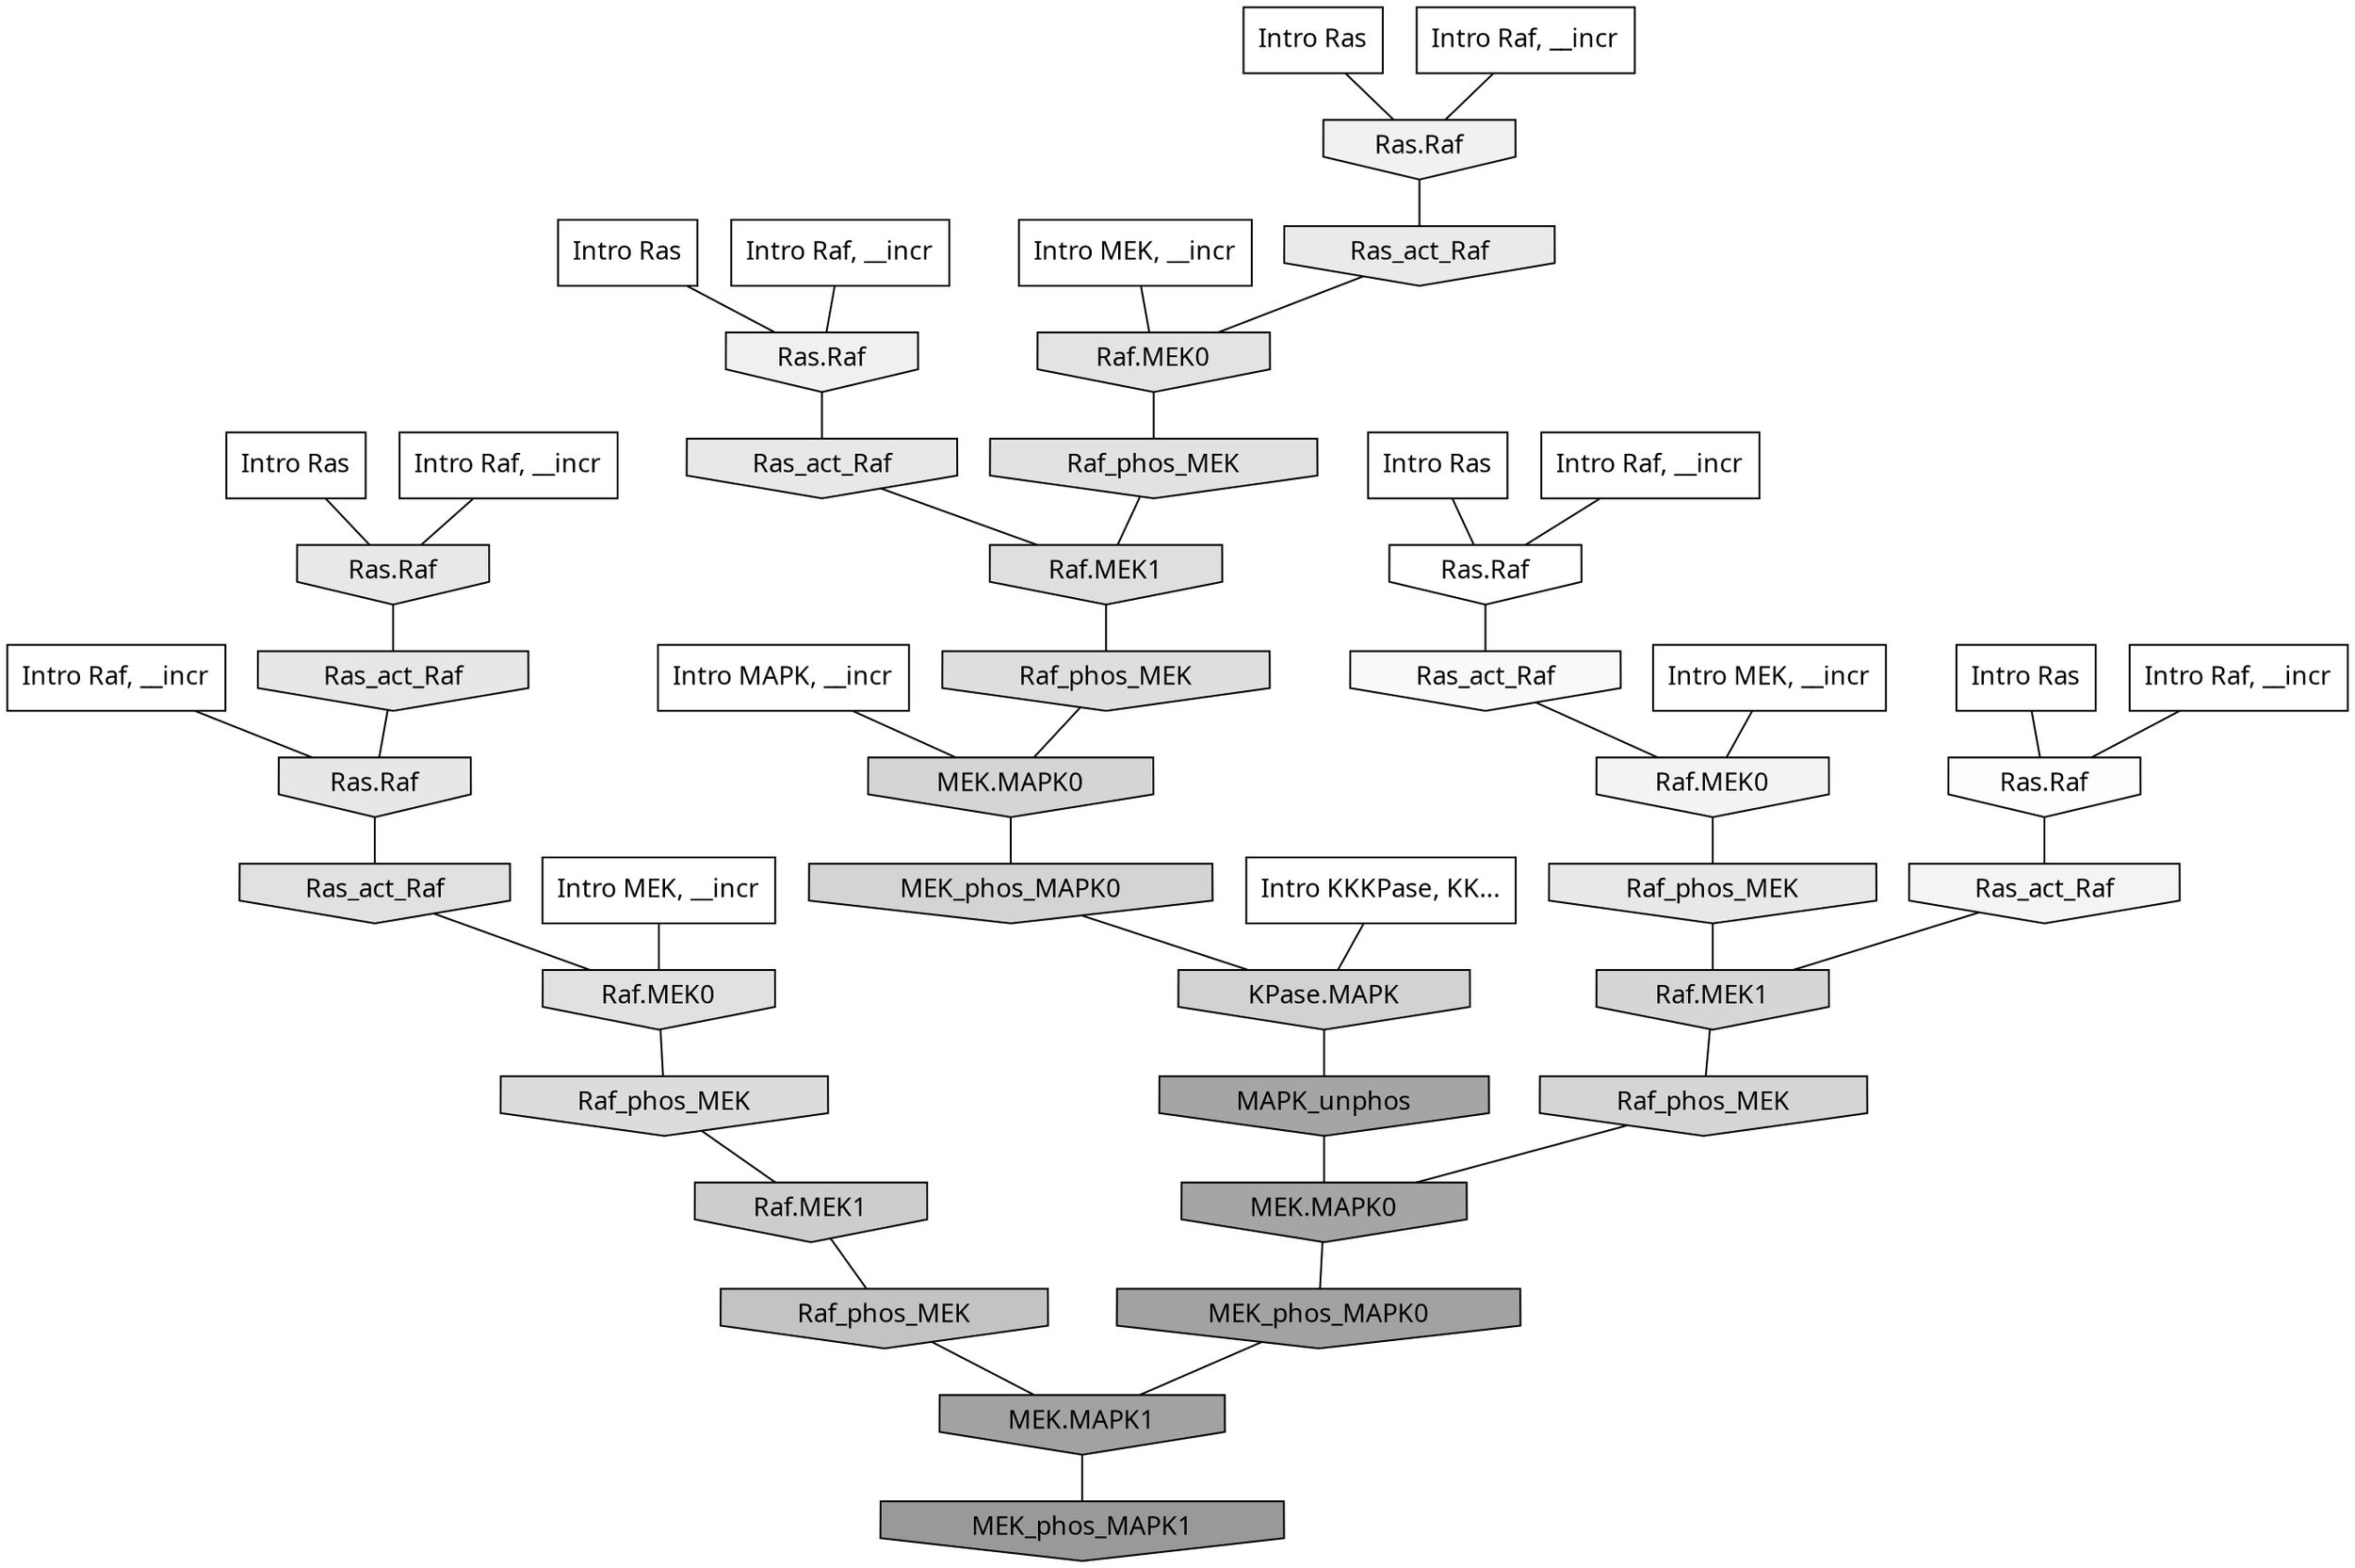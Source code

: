 digraph G{
  rankdir="TB";
  ranksep=0.30;
  node [fontname="CMU Serif"];
  edge [fontname="CMU Serif"];
  
  2 [label="Intro Ras", shape=rectangle, style=filled, fillcolor="0.000 0.000 1.000"]
  
  3 [label="Intro Ras", shape=rectangle, style=filled, fillcolor="0.000 0.000 1.000"]
  
  8 [label="Intro Ras", shape=rectangle, style=filled, fillcolor="0.000 0.000 1.000"]
  
  52 [label="Intro Ras", shape=rectangle, style=filled, fillcolor="0.000 0.000 1.000"]
  
  67 [label="Intro Ras", shape=rectangle, style=filled, fillcolor="0.000 0.000 1.000"]
  
  139 [label="Intro Raf, __incr", shape=rectangle, style=filled, fillcolor="0.000 0.000 1.000"]
  
  364 [label="Intro Raf, __incr", shape=rectangle, style=filled, fillcolor="0.000 0.000 1.000"]
  
  550 [label="Intro Raf, __incr", shape=rectangle, style=filled, fillcolor="0.000 0.000 1.000"]
  
  600 [label="Intro Raf, __incr", shape=rectangle, style=filled, fillcolor="0.000 0.000 1.000"]
  
  800 [label="Intro Raf, __incr", shape=rectangle, style=filled, fillcolor="0.000 0.000 1.000"]
  
  916 [label="Intro Raf, __incr", shape=rectangle, style=filled, fillcolor="0.000 0.000 1.000"]
  
  1123 [label="Intro MEK, __incr", shape=rectangle, style=filled, fillcolor="0.000 0.000 1.000"]
  
  1142 [label="Intro MEK, __incr", shape=rectangle, style=filled, fillcolor="0.000 0.000 1.000"]
  
  1377 [label="Intro MEK, __incr", shape=rectangle, style=filled, fillcolor="0.000 0.000 1.000"]
  
  2495 [label="Intro MAPK, __incr", shape=rectangle, style=filled, fillcolor="0.000 0.000 1.000"]
  
  3185 [label="Intro KKKPase, KK...", shape=rectangle, style=filled, fillcolor="0.000 0.000 1.000"]
  
  3322 [label="Ras.Raf", shape=invhouse, style=filled, fillcolor="0.000 0.000 0.999"]
  
  3382 [label="Ras.Raf", shape=invhouse, style=filled, fillcolor="0.000 0.000 0.992"]
  
  3560 [label="Ras_act_Raf", shape=invhouse, style=filled, fillcolor="0.000 0.000 0.973"]
  
  3841 [label="Ras_act_Raf", shape=invhouse, style=filled, fillcolor="0.000 0.000 0.955"]
  
  3891 [label="Raf.MEK0", shape=invhouse, style=filled, fillcolor="0.000 0.000 0.953"]
  
  4086 [label="Ras.Raf", shape=invhouse, style=filled, fillcolor="0.000 0.000 0.945"]
  
  4195 [label="Ras.Raf", shape=invhouse, style=filled, fillcolor="0.000 0.000 0.939"]
  
  4693 [label="Ras_act_Raf", shape=invhouse, style=filled, fillcolor="0.000 0.000 0.917"]
  
  4900 [label="Raf_phos_MEK", shape=invhouse, style=filled, fillcolor="0.000 0.000 0.908"]
  
  4907 [label="Ras.Raf", shape=invhouse, style=filled, fillcolor="0.000 0.000 0.908"]
  
  4915 [label="Ras_act_Raf", shape=invhouse, style=filled, fillcolor="0.000 0.000 0.907"]
  
  5018 [label="Ras_act_Raf", shape=invhouse, style=filled, fillcolor="0.000 0.000 0.903"]
  
  5023 [label="Ras.Raf", shape=invhouse, style=filled, fillcolor="0.000 0.000 0.903"]
  
  5383 [label="Raf.MEK0", shape=invhouse, style=filled, fillcolor="0.000 0.000 0.889"]
  
  5488 [label="Raf_phos_MEK", shape=invhouse, style=filled, fillcolor="0.000 0.000 0.885"]
  
  5531 [label="Ras_act_Raf", shape=invhouse, style=filled, fillcolor="0.000 0.000 0.882"]
  
  5533 [label="Raf.MEK0", shape=invhouse, style=filled, fillcolor="0.000 0.000 0.882"]
  
  5729 [label="Raf.MEK1", shape=invhouse, style=filled, fillcolor="0.000 0.000 0.874"]
  
  5896 [label="Raf_phos_MEK", shape=invhouse, style=filled, fillcolor="0.000 0.000 0.869"]
  
  6152 [label="Raf_phos_MEK", shape=invhouse, style=filled, fillcolor="0.000 0.000 0.860"]
  
  7002 [label="Raf.MEK1", shape=invhouse, style=filled, fillcolor="0.000 0.000 0.836"]
  
  7074 [label="Raf_phos_MEK", shape=invhouse, style=filled, fillcolor="0.000 0.000 0.835"]
  
  7078 [label="MEK.MAPK0", shape=invhouse, style=filled, fillcolor="0.000 0.000 0.835"]
  
  7356 [label="MEK_phos_MAPK0", shape=invhouse, style=filled, fillcolor="0.000 0.000 0.829"]
  
  7582 [label="KPase.MAPK", shape=invhouse, style=filled, fillcolor="0.000 0.000 0.824"]
  
  8669 [label="Raf.MEK1", shape=invhouse, style=filled, fillcolor="0.000 0.000 0.801"]
  
  11013 [label="Raf_phos_MEK", shape=invhouse, style=filled, fillcolor="0.000 0.000 0.764"]
  
  18699 [label="MAPK_unphos", shape=invhouse, style=filled, fillcolor="0.000 0.000 0.647"]
  
  18701 [label="MEK.MAPK0", shape=invhouse, style=filled, fillcolor="0.000 0.000 0.647"]
  
  19114 [label="MEK_phos_MAPK0", shape=invhouse, style=filled, fillcolor="0.000 0.000 0.634"]
  
  19115 [label="MEK.MAPK1", shape=invhouse, style=filled, fillcolor="0.000 0.000 0.634"]
  
  20046 [label="MEK_phos_MAPK1", shape=invhouse, style=filled, fillcolor="0.000 0.000 0.600"]
  
  
  19115 -> 20046 [dir=none, color="0.000 0.000 0.000"] 
  19114 -> 19115 [dir=none, color="0.000 0.000 0.000"] 
  18701 -> 19114 [dir=none, color="0.000 0.000 0.000"] 
  18699 -> 18701 [dir=none, color="0.000 0.000 0.000"] 
  11013 -> 19115 [dir=none, color="0.000 0.000 0.000"] 
  8669 -> 11013 [dir=none, color="0.000 0.000 0.000"] 
  7582 -> 18699 [dir=none, color="0.000 0.000 0.000"] 
  7356 -> 7582 [dir=none, color="0.000 0.000 0.000"] 
  7078 -> 7356 [dir=none, color="0.000 0.000 0.000"] 
  7074 -> 18701 [dir=none, color="0.000 0.000 0.000"] 
  7002 -> 7074 [dir=none, color="0.000 0.000 0.000"] 
  6152 -> 8669 [dir=none, color="0.000 0.000 0.000"] 
  5896 -> 7078 [dir=none, color="0.000 0.000 0.000"] 
  5729 -> 5896 [dir=none, color="0.000 0.000 0.000"] 
  5533 -> 6152 [dir=none, color="0.000 0.000 0.000"] 
  5531 -> 5533 [dir=none, color="0.000 0.000 0.000"] 
  5488 -> 5729 [dir=none, color="0.000 0.000 0.000"] 
  5383 -> 5488 [dir=none, color="0.000 0.000 0.000"] 
  5023 -> 5531 [dir=none, color="0.000 0.000 0.000"] 
  5018 -> 5023 [dir=none, color="0.000 0.000 0.000"] 
  4915 -> 5729 [dir=none, color="0.000 0.000 0.000"] 
  4907 -> 5018 [dir=none, color="0.000 0.000 0.000"] 
  4900 -> 7002 [dir=none, color="0.000 0.000 0.000"] 
  4693 -> 5383 [dir=none, color="0.000 0.000 0.000"] 
  4195 -> 4915 [dir=none, color="0.000 0.000 0.000"] 
  4086 -> 4693 [dir=none, color="0.000 0.000 0.000"] 
  3891 -> 4900 [dir=none, color="0.000 0.000 0.000"] 
  3841 -> 7002 [dir=none, color="0.000 0.000 0.000"] 
  3560 -> 3891 [dir=none, color="0.000 0.000 0.000"] 
  3382 -> 3841 [dir=none, color="0.000 0.000 0.000"] 
  3322 -> 3560 [dir=none, color="0.000 0.000 0.000"] 
  3185 -> 7582 [dir=none, color="0.000 0.000 0.000"] 
  2495 -> 7078 [dir=none, color="0.000 0.000 0.000"] 
  1377 -> 3891 [dir=none, color="0.000 0.000 0.000"] 
  1142 -> 5383 [dir=none, color="0.000 0.000 0.000"] 
  1123 -> 5533 [dir=none, color="0.000 0.000 0.000"] 
  916 -> 4195 [dir=none, color="0.000 0.000 0.000"] 
  800 -> 3382 [dir=none, color="0.000 0.000 0.000"] 
  600 -> 4907 [dir=none, color="0.000 0.000 0.000"] 
  550 -> 3322 [dir=none, color="0.000 0.000 0.000"] 
  364 -> 5023 [dir=none, color="0.000 0.000 0.000"] 
  139 -> 4086 [dir=none, color="0.000 0.000 0.000"] 
  67 -> 4086 [dir=none, color="0.000 0.000 0.000"] 
  52 -> 4195 [dir=none, color="0.000 0.000 0.000"] 
  8 -> 3382 [dir=none, color="0.000 0.000 0.000"] 
  3 -> 4907 [dir=none, color="0.000 0.000 0.000"] 
  2 -> 3322 [dir=none, color="0.000 0.000 0.000"] 
  
  }
